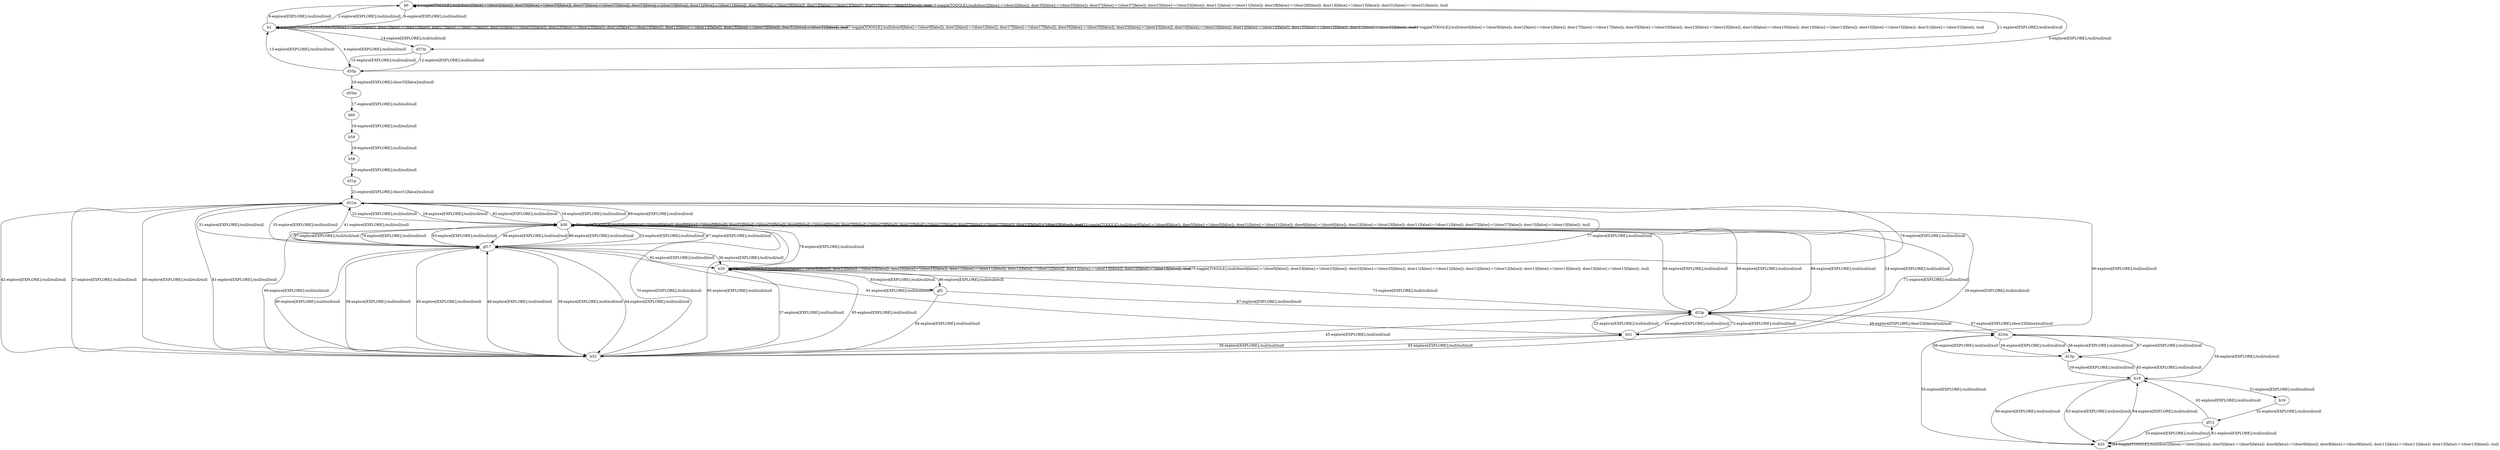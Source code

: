 # Total number of goals covered by this test: 1
# d15p --> b18

digraph g {
"b0" -> "b0" [label = "1-toggle[TOGGLE];/null/door2[false]:=!(door2[false]); door35[false]:=!(door35[false]); door37[false]:=!(door37[false]); door23[false]:=!(door23[false]); door11[false]:=!(door11[false]); door28[false]:=!(door28[false]); door13[false]:=!(door13[false]); door31[false]:=!(door31[false]); /null"];
"b0" -> "b1" [label = "2-explore[EXPLORE];/null/null/null"];
"b1" -> "b1" [label = "3-toggle[TOGGLE];/null/door0[false]:=!(door0[false]); door1[false]:=!(door1[false]); door17[false]:=!(door17[false]); door35[false]:=!(door35[false]); door23[false]:=!(door23[false]); door10[false]:=!(door10[false]); door13[false]:=!(door13[false]); door15[false]:=!(door15[false]); door31[false]:=!(door31[false]); /null"];
"b1" -> "d35p" [label = "4-explore[EXPLORE];/null/null/null"];
"d35p" -> "b0" [label = "5-explore[EXPLORE];/null/null/null"];
"b0" -> "b1" [label = "6-explore[EXPLORE];/null/null/null"];
"b1" -> "b1" [label = "7-toggle[TOGGLE];/null/door0[false]:=!(door0[false]); door1[false]:=!(door1[false]); door17[false]:=!(door17[false]); door35[false]:=!(door35[false]); door23[false]:=!(door23[false]); door10[false]:=!(door10[false]); door13[false]:=!(door13[false]); door15[false]:=!(door15[false]); door31[false]:=!(door31[false]); /null"];
"b1" -> "b1" [label = "8-toggle[TOGGLE];/null/door0[false]:=!(door0[false]); door1[false]:=!(door1[false]); door17[false]:=!(door17[false]); door35[false]:=!(door35[false]); door23[false]:=!(door23[false]); door10[false]:=!(door10[false]); door13[false]:=!(door13[false]); door15[false]:=!(door15[false]); door31[false]:=!(door31[false]); /null"];
"b1" -> "b0" [label = "9-explore[EXPLORE];/null/null/null"];
"b0" -> "b0" [label = "10-toggle[TOGGLE];/null/door2[false]:=!(door2[false]); door35[false]:=!(door35[false]); door37[false]:=!(door37[false]); door23[false]:=!(door23[false]); door11[false]:=!(door11[false]); door28[false]:=!(door28[false]); door13[false]:=!(door13[false]); door31[false]:=!(door31[false]); /null"];
"b0" -> "d37m" [label = "11-explore[EXPLORE];/null/null/null"];
"d37m" -> "d35p" [label = "12-explore[EXPLORE];/null/null/null"];
"d35p" -> "b1" [label = "13-explore[EXPLORE];/null/null/null"];
"b1" -> "d37m" [label = "14-explore[EXPLORE];/null/null/null"];
"d37m" -> "d35p" [label = "15-explore[EXPLORE];/null/null/null"];
"d35p" -> "d35m" [label = "16-explore[EXPLORE];/door35[false]/null/null"];
"d35m" -> "b60" [label = "17-explore[EXPLORE];/null/null/null"];
"b60" -> "b59" [label = "18-explore[EXPLORE];/null/null/null"];
"b59" -> "b58" [label = "19-explore[EXPLORE];/null/null/null"];
"b58" -> "d31p" [label = "20-explore[EXPLORE];/null/null/null"];
"d31p" -> "d31m" [label = "21-explore[EXPLORE];/door31[false]/null/null"];
"d31m" -> "b30" [label = "22-explore[EXPLORE];/null/null/null"];
"b30" -> "b30" [label = "23-toggle[TOGGLE];/null/door0[false]:=!(door0[false]); door5[false]:=!(door5[false]); door21[false]:=!(door21[false]); door6[false]:=!(door6[false]); door23[false]:=!(door23[false]); door11[false]:=!(door11[false]); door27[false]:=!(door27[false]); door15[false]:=!(door15[false]); /null"];
"b30" -> "d23p" [label = "24-explore[EXPLORE];/null/null/null"];
"d23p" -> "b31" [label = "25-explore[EXPLORE];/null/null/null"];
"b31" -> "b32" [label = "26-explore[EXPLORE];/null/null/null"];
"b32" -> "d31m" [label = "27-explore[EXPLORE];/null/null/null"];
"d31m" -> "b30" [label = "28-explore[EXPLORE];/null/null/null"];
"b30" -> "b32" [label = "29-explore[EXPLORE];/null/null/null"];
"b32" -> "d31m" [label = "30-explore[EXPLORE];/null/null/null"];
"d31m" -> "gf17" [label = "31-explore[EXPLORE];/null/null/null"];
"gf17" -> "b30" [label = "32-explore[EXPLORE];/null/null/null"];
"b30" -> "b30" [label = "33-toggle[TOGGLE];/null/door0[false]:=!(door0[false]); door5[false]:=!(door5[false]); door21[false]:=!(door21[false]); door6[false]:=!(door6[false]); door23[false]:=!(door23[false]); door11[false]:=!(door11[false]); door27[false]:=!(door27[false]); door15[false]:=!(door15[false]); /null"];
"b30" -> "d31m" [label = "34-explore[EXPLORE];/null/null/null"];
"d31m" -> "gf17" [label = "35-explore[EXPLORE];/null/null/null"];
"gf17" -> "b29" [label = "36-explore[EXPLORE];/null/null/null"];
"b29" -> "b32" [label = "37-explore[EXPLORE];/null/null/null"];
"b32" -> "gf17" [label = "38-explore[EXPLORE];/null/null/null"];
"gf17" -> "b32" [label = "39-explore[EXPLORE];/null/null/null"];
"b32" -> "gf17" [label = "40-explore[EXPLORE];/null/null/null"];
"gf17" -> "d31m" [label = "41-explore[EXPLORE];/null/null/null"];
"d31m" -> "b32" [label = "42-explore[EXPLORE];/null/null/null"];
"b32" -> "b31" [label = "43-explore[EXPLORE];/null/null/null"];
"b31" -> "d23p" [label = "44-explore[EXPLORE];/null/null/null"];
"d23p" -> "b32" [label = "45-explore[EXPLORE];/null/null/null"];
"b32" -> "gf17" [label = "46-explore[EXPLORE];/null/null/null"];
"gf17" -> "b30" [label = "47-explore[EXPLORE];/null/null/null"];
"b30" -> "d23p" [label = "48-explore[EXPLORE];/null/null/null"];
"d23p" -> "d23m" [label = "49-explore[EXPLORE];/door23[false]/null/null"];
"d23m" -> "b18" [label = "50-explore[EXPLORE];/null/null/null"];
"b18" -> "b19" [label = "51-explore[EXPLORE];/null/null/null"];
"b19" -> "gf12" [label = "52-explore[EXPLORE];/null/null/null"];
"gf12" -> "b20" [label = "53-explore[EXPLORE];/null/null/null"];
"b20" -> "b20" [label = "54-toggle[TOGGLE];/null/door2[false]:=!(door2[false]); door5[false]:=!(door5[false]); door6[false]:=!(door6[false]); door8[false]:=!(door8[false]); door11[false]:=!(door11[false]); door13[false]:=!(door13[false]); /null"];
"b20" -> "d23m" [label = "55-explore[EXPLORE];/null/null/null"];
"d23m" -> "d15p" [label = "56-explore[EXPLORE];/null/null/null"];
"d15p" -> "d23m" [label = "57-explore[EXPLORE];/null/null/null"];
"d23m" -> "d15p" [label = "58-explore[EXPLORE];/null/null/null"];
"d15p" -> "b18" [label = "59-explore[EXPLORE];/null/null/null"];
"b18" -> "b20" [label = "60-explore[EXPLORE];/null/null/null"];
"b20" -> "gf12" [label = "61-explore[EXPLORE];/null/null/null"];
"gf12" -> "b18" [label = "62-explore[EXPLORE];/null/null/null"];
"b18" -> "b20" [label = "63-explore[EXPLORE];/null/null/null"];
"b20" -> "b18" [label = "64-explore[EXPLORE];/null/null/null"];
"b18" -> "d15p" [label = "65-explore[EXPLORE];/null/null/null"];
"d15p" -> "d23m" [label = "66-explore[EXPLORE];/null/null/null"];
"d23m" -> "d23p" [label = "67-explore[EXPLORE];/door23[false]/null/null"];
"d23p" -> "b30" [label = "68-explore[EXPLORE];/null/null/null"];
"b30" -> "b32" [label = "69-explore[EXPLORE];/null/null/null"];
"b32" -> "b30" [label = "70-explore[EXPLORE];/null/null/null"];
"b30" -> "b31" [label = "71-explore[EXPLORE];/null/null/null"];
"b31" -> "d23p" [label = "72-explore[EXPLORE];/null/null/null"];
"d23p" -> "b29" [label = "73-explore[EXPLORE];/null/null/null"];
"b29" -> "b29" [label = "74-toggle[TOGGLE];/null/door6[false]:=!(door6[false]); door23[false]:=!(door23[false]); door25[false]:=!(door25[false]); door11[false]:=!(door11[false]); door12[false]:=!(door12[false]); door13[false]:=!(door13[false]); door15[false]:=!(door15[false]); /null"];
"b29" -> "b29" [label = "75-toggle[TOGGLE];/null/door6[false]:=!(door6[false]); door23[false]:=!(door23[false]); door25[false]:=!(door25[false]); door11[false]:=!(door11[false]); door12[false]:=!(door12[false]); door13[false]:=!(door13[false]); door15[false]:=!(door15[false]); /null"];
"b29" -> "d31m" [label = "76-explore[EXPLORE];/null/null/null"];
"d31m" -> "b29" [label = "77-explore[EXPLORE];/null/null/null"];
"b29" -> "b30" [label = "78-explore[EXPLORE];/null/null/null"];
"b30" -> "gf17" [label = "79-explore[EXPLORE];/null/null/null"];
"gf17" -> "b32" [label = "80-explore[EXPLORE];/null/null/null"];
"b32" -> "d31m" [label = "81-explore[EXPLORE];/null/null/null"];
"d31m" -> "b30" [label = "82-explore[EXPLORE];/null/null/null"];
"b30" -> "gf17" [label = "83-explore[EXPLORE];/null/null/null"];
"gf17" -> "b32" [label = "84-explore[EXPLORE];/null/null/null"];
"b32" -> "b29" [label = "85-explore[EXPLORE];/null/null/null"];
"b29" -> "gf2" [label = "86-explore[EXPLORE];/null/null/null"];
"gf2" -> "d23p" [label = "87-explore[EXPLORE];/null/null/null"];
"d23p" -> "b30" [label = "88-explore[EXPLORE];/null/null/null"];
"b30" -> "d31m" [label = "89-explore[EXPLORE];/null/null/null"];
"d31m" -> "b31" [label = "90-explore[EXPLORE];/null/null/null"];
"b31" -> "gf17" [label = "91-explore[EXPLORE];/null/null/null"];
"gf17" -> "b29" [label = "92-explore[EXPLORE];/null/null/null"];
"b29" -> "gf2" [label = "93-explore[EXPLORE];/null/null/null"];
"gf2" -> "b32" [label = "94-explore[EXPLORE];/null/null/null"];
"b32" -> "b30" [label = "95-explore[EXPLORE];/null/null/null"];
"b30" -> "gf17" [label = "96-explore[EXPLORE];/null/null/null"];
"gf17" -> "b30" [label = "97-explore[EXPLORE];/null/null/null"];
"b30" -> "gf17" [label = "98-explore[EXPLORE];/null/null/null"];
}